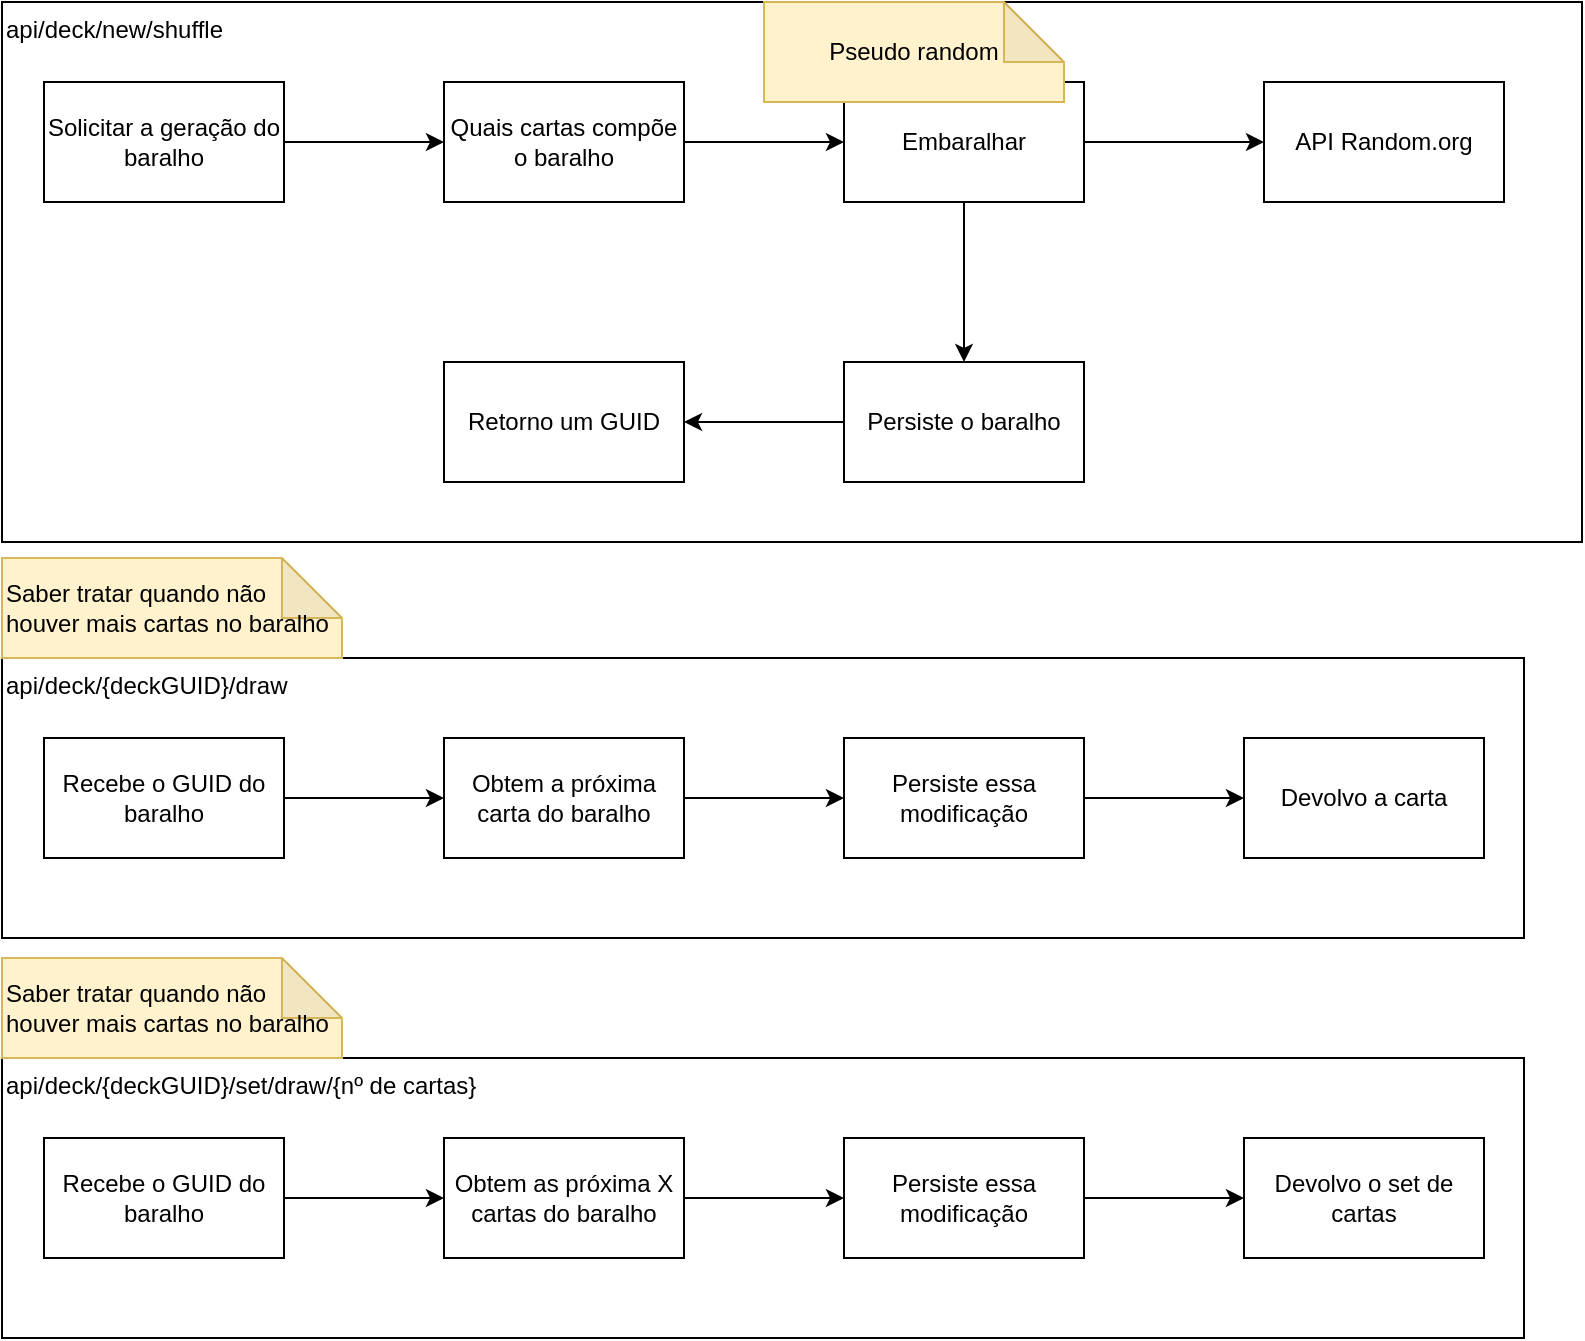 <mxfile version="14.9.6" type="device"><diagram id="mxu7TA3jm3FJZ6D6QORO" name="Página-1"><mxGraphModel dx="1422" dy="832" grid="1" gridSize="10" guides="1" tooltips="1" connect="1" arrows="1" fold="1" page="1" pageScale="1" pageWidth="827" pageHeight="1169" math="0" shadow="0"><root><mxCell id="0"/><mxCell id="1" parent="0"/><mxCell id="NGvwAtb7BI_ChA5-dTeV-23" value="api/deck/{deckGUID}/draw" style="rounded=0;whiteSpace=wrap;html=1;align=left;verticalAlign=top;" vertex="1" parent="1"><mxGeometry x="19" y="328" width="761" height="140" as="geometry"/></mxCell><mxCell id="NGvwAtb7BI_ChA5-dTeV-14" value="api/deck/new/shuffle" style="rounded=0;whiteSpace=wrap;html=1;align=left;verticalAlign=top;" vertex="1" parent="1"><mxGeometry x="19" width="790" height="270" as="geometry"/></mxCell><mxCell id="NGvwAtb7BI_ChA5-dTeV-4" style="edgeStyle=orthogonalEdgeStyle;rounded=0;orthogonalLoop=1;jettySize=auto;html=1;" edge="1" parent="1" source="NGvwAtb7BI_ChA5-dTeV-2" target="NGvwAtb7BI_ChA5-dTeV-3"><mxGeometry relative="1" as="geometry"/></mxCell><mxCell id="NGvwAtb7BI_ChA5-dTeV-2" value="Solicitar a geração do baralho" style="rounded=0;whiteSpace=wrap;html=1;" vertex="1" parent="1"><mxGeometry x="40" y="40" width="120" height="60" as="geometry"/></mxCell><mxCell id="NGvwAtb7BI_ChA5-dTeV-6" style="edgeStyle=orthogonalEdgeStyle;rounded=0;orthogonalLoop=1;jettySize=auto;html=1;entryX=0;entryY=0.5;entryDx=0;entryDy=0;" edge="1" parent="1" source="NGvwAtb7BI_ChA5-dTeV-3" target="NGvwAtb7BI_ChA5-dTeV-5"><mxGeometry relative="1" as="geometry"/></mxCell><mxCell id="NGvwAtb7BI_ChA5-dTeV-3" value="Quais cartas compõe o baralho" style="rounded=0;whiteSpace=wrap;html=1;" vertex="1" parent="1"><mxGeometry x="240" y="40" width="120" height="60" as="geometry"/></mxCell><mxCell id="NGvwAtb7BI_ChA5-dTeV-9" style="edgeStyle=orthogonalEdgeStyle;rounded=0;orthogonalLoop=1;jettySize=auto;html=1;" edge="1" parent="1" source="NGvwAtb7BI_ChA5-dTeV-5" target="NGvwAtb7BI_ChA5-dTeV-8"><mxGeometry relative="1" as="geometry"/></mxCell><mxCell id="NGvwAtb7BI_ChA5-dTeV-11" style="edgeStyle=orthogonalEdgeStyle;rounded=0;orthogonalLoop=1;jettySize=auto;html=1;" edge="1" parent="1" source="NGvwAtb7BI_ChA5-dTeV-5" target="NGvwAtb7BI_ChA5-dTeV-10"><mxGeometry relative="1" as="geometry"/></mxCell><mxCell id="NGvwAtb7BI_ChA5-dTeV-5" value="Embaralhar" style="rounded=0;whiteSpace=wrap;html=1;" vertex="1" parent="1"><mxGeometry x="440" y="40" width="120" height="60" as="geometry"/></mxCell><mxCell id="NGvwAtb7BI_ChA5-dTeV-7" value="Pseudo random" style="shape=note;whiteSpace=wrap;html=1;backgroundOutline=1;darkOpacity=0.05;fillColor=#fff2cc;strokeColor=#d6b656;" vertex="1" parent="1"><mxGeometry x="400" width="150" height="50" as="geometry"/></mxCell><mxCell id="NGvwAtb7BI_ChA5-dTeV-8" value="API Random.org" style="rounded=0;whiteSpace=wrap;html=1;" vertex="1" parent="1"><mxGeometry x="650" y="40" width="120" height="60" as="geometry"/></mxCell><mxCell id="NGvwAtb7BI_ChA5-dTeV-13" style="edgeStyle=orthogonalEdgeStyle;rounded=0;orthogonalLoop=1;jettySize=auto;html=1;entryX=1;entryY=0.5;entryDx=0;entryDy=0;" edge="1" parent="1" source="NGvwAtb7BI_ChA5-dTeV-10" target="NGvwAtb7BI_ChA5-dTeV-12"><mxGeometry relative="1" as="geometry"/></mxCell><mxCell id="NGvwAtb7BI_ChA5-dTeV-10" value="Persiste o baralho" style="rounded=0;whiteSpace=wrap;html=1;" vertex="1" parent="1"><mxGeometry x="440" y="180" width="120" height="60" as="geometry"/></mxCell><mxCell id="NGvwAtb7BI_ChA5-dTeV-12" value="Retorno um GUID" style="rounded=0;whiteSpace=wrap;html=1;" vertex="1" parent="1"><mxGeometry x="240" y="180" width="120" height="60" as="geometry"/></mxCell><mxCell id="NGvwAtb7BI_ChA5-dTeV-19" style="edgeStyle=orthogonalEdgeStyle;rounded=0;orthogonalLoop=1;jettySize=auto;html=1;" edge="1" parent="1" source="NGvwAtb7BI_ChA5-dTeV-15" target="NGvwAtb7BI_ChA5-dTeV-17"><mxGeometry relative="1" as="geometry"/></mxCell><mxCell id="NGvwAtb7BI_ChA5-dTeV-15" value="Recebe o GUID do baralho" style="rounded=0;whiteSpace=wrap;html=1;align=center;verticalAlign=middle;" vertex="1" parent="1"><mxGeometry x="40" y="368" width="120" height="60" as="geometry"/></mxCell><mxCell id="NGvwAtb7BI_ChA5-dTeV-20" style="edgeStyle=orthogonalEdgeStyle;rounded=0;orthogonalLoop=1;jettySize=auto;html=1;entryX=0;entryY=0.5;entryDx=0;entryDy=0;" edge="1" parent="1" source="NGvwAtb7BI_ChA5-dTeV-17" target="NGvwAtb7BI_ChA5-dTeV-18"><mxGeometry relative="1" as="geometry"/></mxCell><mxCell id="NGvwAtb7BI_ChA5-dTeV-17" value="Obtem a próxima carta do baralho" style="rounded=0;whiteSpace=wrap;html=1;align=center;verticalAlign=middle;" vertex="1" parent="1"><mxGeometry x="240" y="368" width="120" height="60" as="geometry"/></mxCell><mxCell id="NGvwAtb7BI_ChA5-dTeV-22" style="edgeStyle=orthogonalEdgeStyle;rounded=0;orthogonalLoop=1;jettySize=auto;html=1;" edge="1" parent="1" source="NGvwAtb7BI_ChA5-dTeV-18" target="NGvwAtb7BI_ChA5-dTeV-21"><mxGeometry relative="1" as="geometry"/></mxCell><mxCell id="NGvwAtb7BI_ChA5-dTeV-18" value="Persiste essa modificação" style="rounded=0;whiteSpace=wrap;html=1;align=center;verticalAlign=middle;" vertex="1" parent="1"><mxGeometry x="440" y="368" width="120" height="60" as="geometry"/></mxCell><mxCell id="NGvwAtb7BI_ChA5-dTeV-21" value="Devolvo a carta" style="rounded=0;whiteSpace=wrap;html=1;align=center;verticalAlign=middle;" vertex="1" parent="1"><mxGeometry x="640" y="368" width="120" height="60" as="geometry"/></mxCell><mxCell id="NGvwAtb7BI_ChA5-dTeV-24" value="api/deck/{deckGUID}/set/draw/{nº de cartas}" style="rounded=0;whiteSpace=wrap;html=1;align=left;verticalAlign=top;" vertex="1" parent="1"><mxGeometry x="19" y="528" width="761" height="140" as="geometry"/></mxCell><mxCell id="NGvwAtb7BI_ChA5-dTeV-25" style="edgeStyle=orthogonalEdgeStyle;rounded=0;orthogonalLoop=1;jettySize=auto;html=1;" edge="1" source="NGvwAtb7BI_ChA5-dTeV-26" target="NGvwAtb7BI_ChA5-dTeV-28" parent="1"><mxGeometry relative="1" as="geometry"/></mxCell><mxCell id="NGvwAtb7BI_ChA5-dTeV-26" value="Recebe o GUID do baralho" style="rounded=0;whiteSpace=wrap;html=1;align=center;verticalAlign=middle;" vertex="1" parent="1"><mxGeometry x="40" y="568" width="120" height="60" as="geometry"/></mxCell><mxCell id="NGvwAtb7BI_ChA5-dTeV-27" style="edgeStyle=orthogonalEdgeStyle;rounded=0;orthogonalLoop=1;jettySize=auto;html=1;entryX=0;entryY=0.5;entryDx=0;entryDy=0;" edge="1" source="NGvwAtb7BI_ChA5-dTeV-28" target="NGvwAtb7BI_ChA5-dTeV-30" parent="1"><mxGeometry relative="1" as="geometry"/></mxCell><mxCell id="NGvwAtb7BI_ChA5-dTeV-28" value="Obtem as próxima X cartas do baralho" style="rounded=0;whiteSpace=wrap;html=1;align=center;verticalAlign=middle;" vertex="1" parent="1"><mxGeometry x="240" y="568" width="120" height="60" as="geometry"/></mxCell><mxCell id="NGvwAtb7BI_ChA5-dTeV-29" style="edgeStyle=orthogonalEdgeStyle;rounded=0;orthogonalLoop=1;jettySize=auto;html=1;" edge="1" source="NGvwAtb7BI_ChA5-dTeV-30" target="NGvwAtb7BI_ChA5-dTeV-31" parent="1"><mxGeometry relative="1" as="geometry"/></mxCell><mxCell id="NGvwAtb7BI_ChA5-dTeV-30" value="Persiste essa modificação" style="rounded=0;whiteSpace=wrap;html=1;align=center;verticalAlign=middle;" vertex="1" parent="1"><mxGeometry x="440" y="568" width="120" height="60" as="geometry"/></mxCell><mxCell id="NGvwAtb7BI_ChA5-dTeV-31" value="Devolvo o set de cartas" style="rounded=0;whiteSpace=wrap;html=1;align=center;verticalAlign=middle;" vertex="1" parent="1"><mxGeometry x="640" y="568" width="120" height="60" as="geometry"/></mxCell><mxCell id="NGvwAtb7BI_ChA5-dTeV-32" value="Saber tratar quando não houver mais cartas no baralho" style="shape=note;whiteSpace=wrap;html=1;backgroundOutline=1;darkOpacity=0.05;align=left;verticalAlign=middle;fillColor=#fff2cc;strokeColor=#d6b656;" vertex="1" parent="1"><mxGeometry x="19" y="478" width="170" height="50" as="geometry"/></mxCell><mxCell id="NGvwAtb7BI_ChA5-dTeV-33" value="Saber tratar quando não houver mais cartas no baralho" style="shape=note;whiteSpace=wrap;html=1;backgroundOutline=1;darkOpacity=0.05;align=left;verticalAlign=middle;fillColor=#fff2cc;strokeColor=#d6b656;" vertex="1" parent="1"><mxGeometry x="19" y="278" width="170" height="50" as="geometry"/></mxCell></root></mxGraphModel></diagram></mxfile>